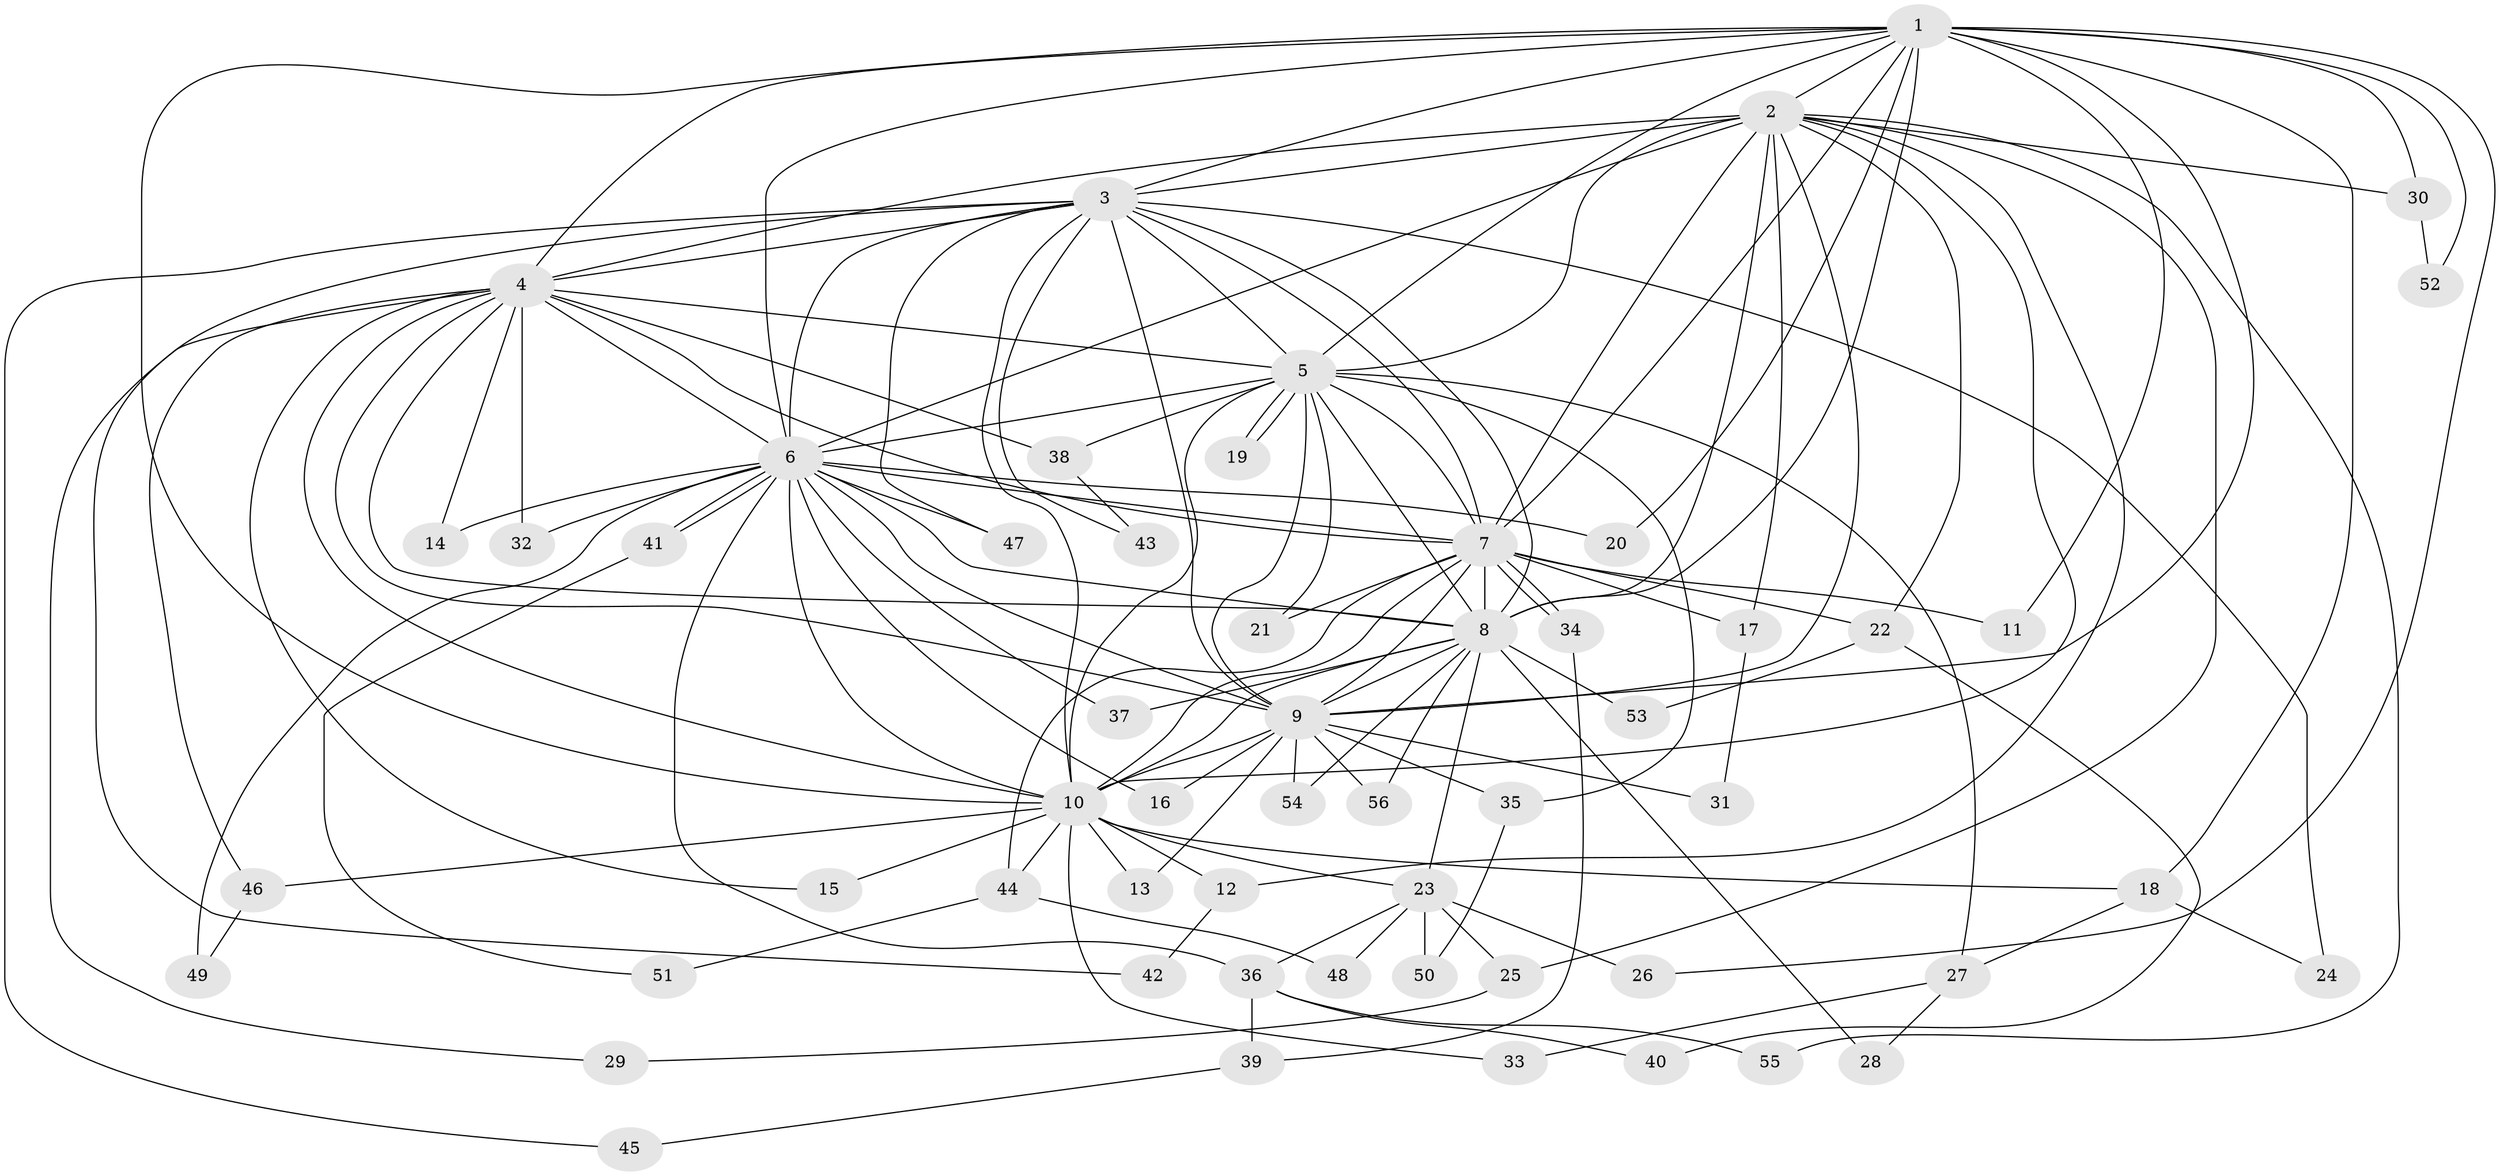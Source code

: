 // Generated by graph-tools (version 1.1) at 2025/44/03/09/25 04:44:43]
// undirected, 56 vertices, 137 edges
graph export_dot {
graph [start="1"]
  node [color=gray90,style=filled];
  1;
  2;
  3;
  4;
  5;
  6;
  7;
  8;
  9;
  10;
  11;
  12;
  13;
  14;
  15;
  16;
  17;
  18;
  19;
  20;
  21;
  22;
  23;
  24;
  25;
  26;
  27;
  28;
  29;
  30;
  31;
  32;
  33;
  34;
  35;
  36;
  37;
  38;
  39;
  40;
  41;
  42;
  43;
  44;
  45;
  46;
  47;
  48;
  49;
  50;
  51;
  52;
  53;
  54;
  55;
  56;
  1 -- 2;
  1 -- 3;
  1 -- 4;
  1 -- 5;
  1 -- 6;
  1 -- 7;
  1 -- 8;
  1 -- 9;
  1 -- 10;
  1 -- 11;
  1 -- 18;
  1 -- 20;
  1 -- 26;
  1 -- 30;
  1 -- 52;
  2 -- 3;
  2 -- 4;
  2 -- 5;
  2 -- 6;
  2 -- 7;
  2 -- 8;
  2 -- 9;
  2 -- 10;
  2 -- 12;
  2 -- 17;
  2 -- 22;
  2 -- 25;
  2 -- 30;
  2 -- 55;
  3 -- 4;
  3 -- 5;
  3 -- 6;
  3 -- 7;
  3 -- 8;
  3 -- 9;
  3 -- 10;
  3 -- 24;
  3 -- 42;
  3 -- 43;
  3 -- 45;
  3 -- 47;
  4 -- 5;
  4 -- 6;
  4 -- 7;
  4 -- 8;
  4 -- 9;
  4 -- 10;
  4 -- 14;
  4 -- 15;
  4 -- 29;
  4 -- 32;
  4 -- 38;
  4 -- 46;
  5 -- 6;
  5 -- 7;
  5 -- 8;
  5 -- 9;
  5 -- 10;
  5 -- 19;
  5 -- 19;
  5 -- 21;
  5 -- 27;
  5 -- 35;
  5 -- 38;
  6 -- 7;
  6 -- 8;
  6 -- 9;
  6 -- 10;
  6 -- 14;
  6 -- 16;
  6 -- 20;
  6 -- 32;
  6 -- 36;
  6 -- 37;
  6 -- 41;
  6 -- 41;
  6 -- 47;
  6 -- 49;
  7 -- 8;
  7 -- 9;
  7 -- 10;
  7 -- 11;
  7 -- 17;
  7 -- 21;
  7 -- 22;
  7 -- 34;
  7 -- 34;
  7 -- 44;
  8 -- 9;
  8 -- 10;
  8 -- 23;
  8 -- 28;
  8 -- 37;
  8 -- 53;
  8 -- 54;
  8 -- 56;
  9 -- 10;
  9 -- 13;
  9 -- 16;
  9 -- 31;
  9 -- 35;
  9 -- 54;
  9 -- 56;
  10 -- 12;
  10 -- 13;
  10 -- 15;
  10 -- 18;
  10 -- 23;
  10 -- 33;
  10 -- 44;
  10 -- 46;
  12 -- 42;
  17 -- 31;
  18 -- 24;
  18 -- 27;
  22 -- 40;
  22 -- 53;
  23 -- 25;
  23 -- 26;
  23 -- 36;
  23 -- 48;
  23 -- 50;
  25 -- 29;
  27 -- 28;
  27 -- 33;
  30 -- 52;
  34 -- 39;
  35 -- 50;
  36 -- 39;
  36 -- 40;
  36 -- 55;
  38 -- 43;
  39 -- 45;
  41 -- 51;
  44 -- 48;
  44 -- 51;
  46 -- 49;
}
